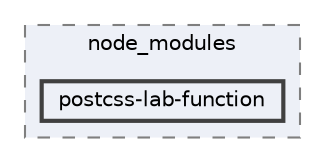 digraph "pkiclassroomrescheduler/src/main/frontend/node_modules/postcss-lab-function"
{
 // LATEX_PDF_SIZE
  bgcolor="transparent";
  edge [fontname=Helvetica,fontsize=10,labelfontname=Helvetica,labelfontsize=10];
  node [fontname=Helvetica,fontsize=10,shape=box,height=0.2,width=0.4];
  compound=true
  subgraph clusterdir_72953eda66ccb3a2722c28e1c3e6c23b {
    graph [ bgcolor="#edf0f7", pencolor="grey50", label="node_modules", fontname=Helvetica,fontsize=10 style="filled,dashed", URL="dir_72953eda66ccb3a2722c28e1c3e6c23b.html",tooltip=""]
  dir_32b960b3043d0dd56cd687f41009807f [label="postcss-lab-function", fillcolor="#edf0f7", color="grey25", style="filled,bold", URL="dir_32b960b3043d0dd56cd687f41009807f.html",tooltip=""];
  }
}
